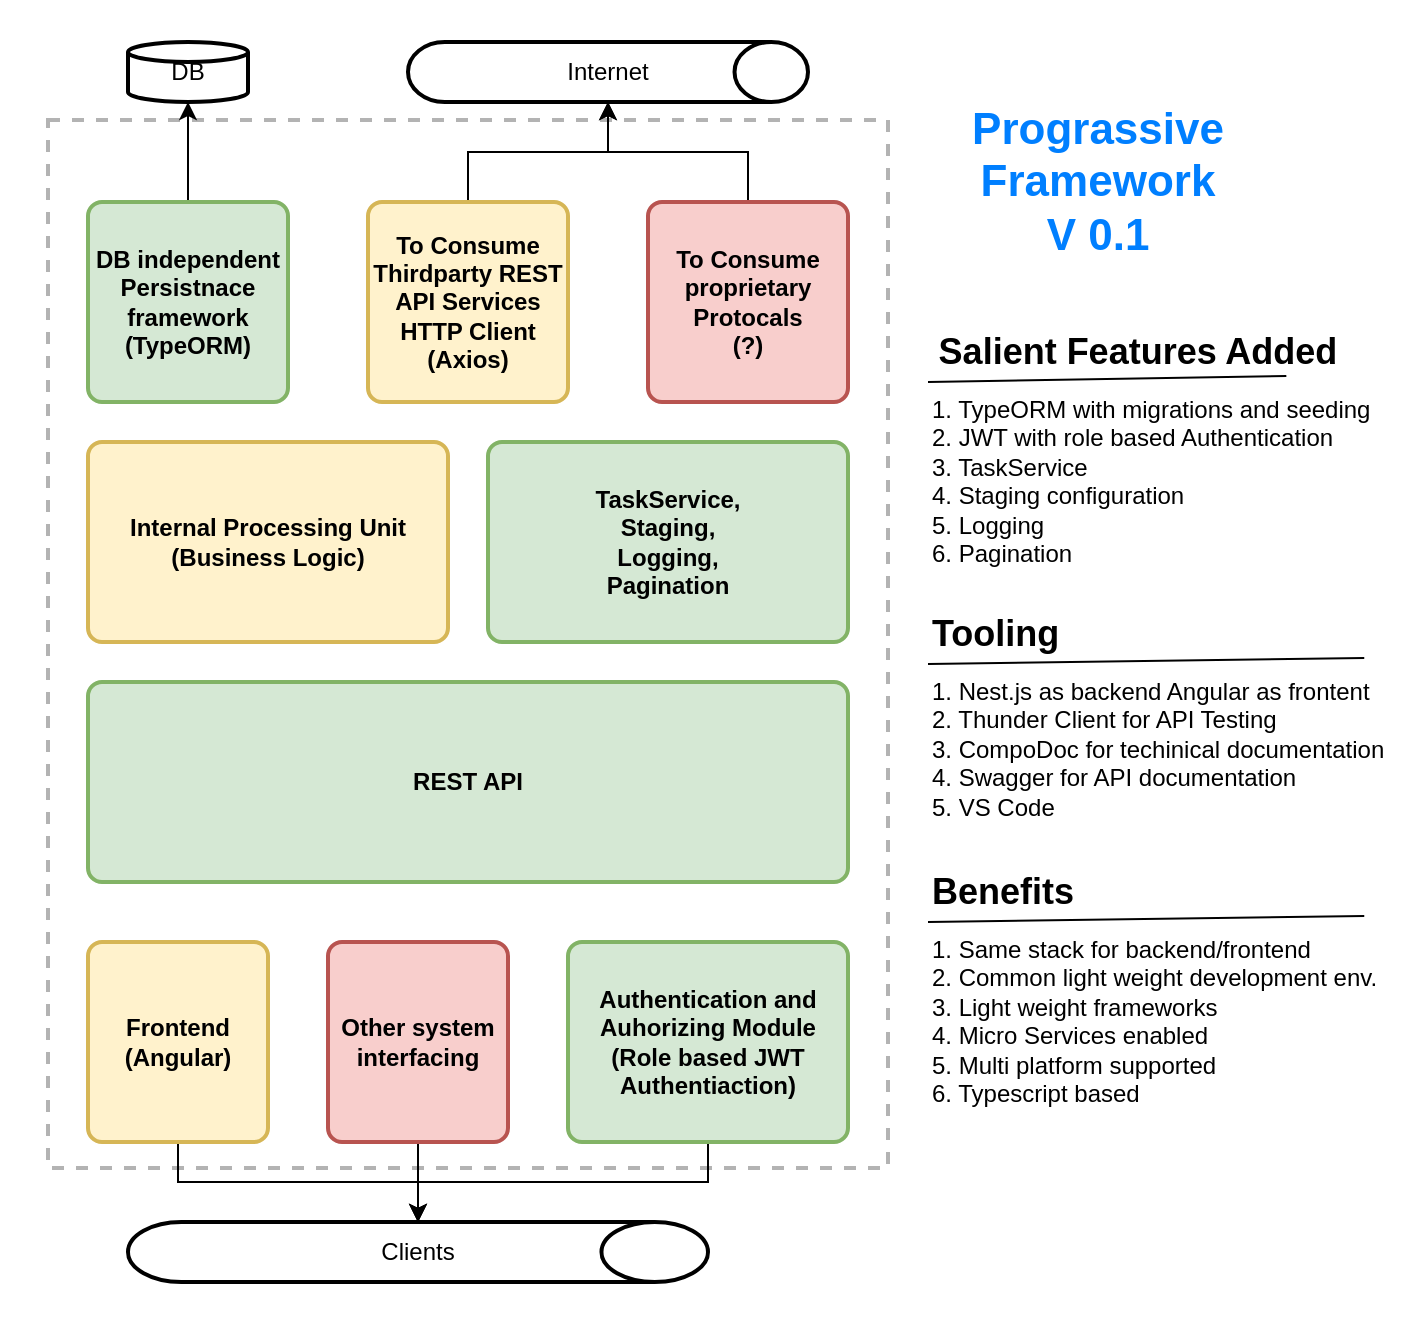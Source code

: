<mxfile version="19.0.3" type="device"><diagram id="MYP_A8axW2vm-Umk_SND" name="Page-1"><mxGraphModel dx="1102" dy="1025" grid="1" gridSize="10" guides="1" tooltips="1" connect="1" arrows="1" fold="1" page="1" pageScale="1" pageWidth="850" pageHeight="1100" math="0" shadow="0"><root><mxCell id="0"/><mxCell id="1" parent="0"/><mxCell id="Ke_5S8NjF-hc2ilUpkm7-46" value="" style="rounded=0;whiteSpace=wrap;html=1;dashed=1;fontSize=22;fontColor=#007FFF;strokeColor=#FFFFFF;strokeWidth=2;" vertex="1" parent="1"><mxGeometry x="67" y="340" width="710" height="660" as="geometry"/></mxCell><mxCell id="Ke_5S8NjF-hc2ilUpkm7-12" value="" style="rounded=0;whiteSpace=wrap;html=1;dashed=1;strokeWidth=2;strokeColor=#B3B3B3;" vertex="1" parent="1"><mxGeometry x="90" y="399" width="420" height="524" as="geometry"/></mxCell><mxCell id="Ke_5S8NjF-hc2ilUpkm7-14" value="" style="edgeStyle=orthogonalEdgeStyle;rounded=0;orthogonalLoop=1;jettySize=auto;html=1;" edge="1" parent="1" source="Ke_5S8NjF-hc2ilUpkm7-1" target="Ke_5S8NjF-hc2ilUpkm7-6"><mxGeometry relative="1" as="geometry"/></mxCell><mxCell id="Ke_5S8NjF-hc2ilUpkm7-1" value="&lt;b&gt;DB independent Persistnace framework (TypeORM)&lt;/b&gt;" style="rounded=1;whiteSpace=wrap;html=1;absoluteArcSize=1;arcSize=14;strokeWidth=2;fillColor=#d5e8d4;strokeColor=#82b366;" vertex="1" parent="1"><mxGeometry x="110" y="440" width="100" height="100" as="geometry"/></mxCell><mxCell id="Ke_5S8NjF-hc2ilUpkm7-16" value="" style="edgeStyle=orthogonalEdgeStyle;rounded=0;orthogonalLoop=1;jettySize=auto;html=1;" edge="1" parent="1" source="Ke_5S8NjF-hc2ilUpkm7-2" target="Ke_5S8NjF-hc2ilUpkm7-11"><mxGeometry relative="1" as="geometry"/></mxCell><mxCell id="Ke_5S8NjF-hc2ilUpkm7-2" value="&lt;b&gt;To Consume Thirdparty REST API Services&lt;br&gt;HTTP Client&lt;br&gt;(Axios)&lt;br&gt;&lt;/b&gt;" style="rounded=1;whiteSpace=wrap;html=1;absoluteArcSize=1;arcSize=14;strokeWidth=2;fillColor=#fff2cc;strokeColor=#d6b656;" vertex="1" parent="1"><mxGeometry x="250" y="440" width="100" height="100" as="geometry"/></mxCell><mxCell id="Ke_5S8NjF-hc2ilUpkm7-17" value="" style="edgeStyle=orthogonalEdgeStyle;rounded=0;orthogonalLoop=1;jettySize=auto;html=1;" edge="1" parent="1" source="Ke_5S8NjF-hc2ilUpkm7-3" target="Ke_5S8NjF-hc2ilUpkm7-11"><mxGeometry relative="1" as="geometry"/></mxCell><mxCell id="Ke_5S8NjF-hc2ilUpkm7-3" value="&lt;b&gt;To Consume proprietary &lt;br&gt;Protocals&lt;/b&gt;&lt;br&gt;&lt;b&gt;(?)&lt;/b&gt;" style="rounded=1;whiteSpace=wrap;html=1;absoluteArcSize=1;arcSize=14;strokeWidth=2;fillColor=#f8cecc;strokeColor=#b85450;" vertex="1" parent="1"><mxGeometry x="390" y="440" width="100" height="100" as="geometry"/></mxCell><mxCell id="Ke_5S8NjF-hc2ilUpkm7-31" value="" style="edgeStyle=orthogonalEdgeStyle;rounded=0;orthogonalLoop=1;jettySize=auto;html=1;fontSize=22;fontColor=#007FFF;" edge="1" parent="1" source="Ke_5S8NjF-hc2ilUpkm7-4" target="Ke_5S8NjF-hc2ilUpkm7-28"><mxGeometry relative="1" as="geometry"/></mxCell><mxCell id="Ke_5S8NjF-hc2ilUpkm7-4" value="&lt;b&gt;Authentication and Auhorizing Module&lt;br&gt;(Role based JWT Authentiaction)&lt;br&gt;&lt;/b&gt;" style="rounded=1;whiteSpace=wrap;html=1;absoluteArcSize=1;arcSize=14;strokeWidth=2;fillColor=#d5e8d4;strokeColor=#82b366;" vertex="1" parent="1"><mxGeometry x="350" y="810" width="140" height="100" as="geometry"/></mxCell><mxCell id="Ke_5S8NjF-hc2ilUpkm7-5" value="&lt;b&gt;REST API&lt;br&gt;&lt;/b&gt;" style="rounded=1;whiteSpace=wrap;html=1;absoluteArcSize=1;arcSize=14;strokeWidth=2;fillColor=#d5e8d4;strokeColor=#82b366;" vertex="1" parent="1"><mxGeometry x="110" y="680" width="380" height="100" as="geometry"/></mxCell><mxCell id="Ke_5S8NjF-hc2ilUpkm7-6" value="DB" style="strokeWidth=2;html=1;shape=mxgraph.flowchart.database;whiteSpace=wrap;" vertex="1" parent="1"><mxGeometry x="130" y="360" width="60" height="30" as="geometry"/></mxCell><mxCell id="Ke_5S8NjF-hc2ilUpkm7-11" value="Internet" style="strokeWidth=2;html=1;shape=mxgraph.flowchart.direct_data;whiteSpace=wrap;" vertex="1" parent="1"><mxGeometry x="270" y="360" width="200" height="30" as="geometry"/></mxCell><mxCell id="Ke_5S8NjF-hc2ilUpkm7-15" value="&lt;b&gt;Internal Processing Unit&lt;br&gt;(Business Logic)&lt;br&gt;&lt;/b&gt;" style="rounded=1;whiteSpace=wrap;html=1;absoluteArcSize=1;arcSize=14;strokeWidth=2;fillColor=#fff2cc;strokeColor=#d6b656;" vertex="1" parent="1"><mxGeometry x="110" y="560" width="180" height="100" as="geometry"/></mxCell><mxCell id="Ke_5S8NjF-hc2ilUpkm7-29" value="" style="edgeStyle=orthogonalEdgeStyle;rounded=0;orthogonalLoop=1;jettySize=auto;html=1;fontSize=22;fontColor=#007FFF;" edge="1" parent="1" source="Ke_5S8NjF-hc2ilUpkm7-18" target="Ke_5S8NjF-hc2ilUpkm7-28"><mxGeometry relative="1" as="geometry"/></mxCell><mxCell id="Ke_5S8NjF-hc2ilUpkm7-18" value="&lt;b&gt;Frontend&lt;br&gt;(Angular)&lt;br&gt;&lt;/b&gt;" style="rounded=1;whiteSpace=wrap;html=1;absoluteArcSize=1;arcSize=14;strokeWidth=2;fillColor=#fff2cc;strokeColor=#d6b656;" vertex="1" parent="1"><mxGeometry x="110" y="810" width="90" height="100" as="geometry"/></mxCell><mxCell id="Ke_5S8NjF-hc2ilUpkm7-30" value="" style="edgeStyle=orthogonalEdgeStyle;rounded=0;orthogonalLoop=1;jettySize=auto;html=1;fontSize=22;fontColor=#007FFF;" edge="1" parent="1" source="Ke_5S8NjF-hc2ilUpkm7-20" target="Ke_5S8NjF-hc2ilUpkm7-28"><mxGeometry relative="1" as="geometry"/></mxCell><mxCell id="Ke_5S8NjF-hc2ilUpkm7-20" value="&lt;b&gt;Other system interfacing&lt;br&gt;&lt;/b&gt;" style="rounded=1;whiteSpace=wrap;html=1;absoluteArcSize=1;arcSize=14;strokeWidth=2;fillColor=#f8cecc;strokeColor=#b85450;" vertex="1" parent="1"><mxGeometry x="230" y="810" width="90" height="100" as="geometry"/></mxCell><mxCell id="Ke_5S8NjF-hc2ilUpkm7-27" value="&lt;font color=&quot;#007fff&quot; style=&quot;font-size: 22px;&quot;&gt;&lt;b style=&quot;&quot;&gt;Prograssive Framework&lt;br&gt;V 0.1&lt;br&gt;&lt;/b&gt;&lt;/font&gt;" style="text;html=1;align=center;verticalAlign=middle;whiteSpace=wrap;rounded=0;dashed=1;fontSize=12;" vertex="1" parent="1"><mxGeometry x="510" y="420" width="210" height="20" as="geometry"/></mxCell><mxCell id="Ke_5S8NjF-hc2ilUpkm7-28" value="Clients" style="strokeWidth=2;html=1;shape=mxgraph.flowchart.direct_data;whiteSpace=wrap;" vertex="1" parent="1"><mxGeometry x="130" y="950" width="290" height="30" as="geometry"/></mxCell><mxCell id="Ke_5S8NjF-hc2ilUpkm7-35" value="&lt;b&gt;TaskService, &lt;br&gt;Staging, &lt;br&gt;Logging, &lt;br&gt;Pagination&lt;br&gt;&lt;/b&gt;" style="rounded=1;whiteSpace=wrap;html=1;absoluteArcSize=1;arcSize=14;strokeWidth=2;fillColor=#d5e8d4;strokeColor=#82b366;" vertex="1" parent="1"><mxGeometry x="310" y="560" width="180" height="100" as="geometry"/></mxCell><mxCell id="Ke_5S8NjF-hc2ilUpkm7-36" value="&lt;b&gt;&lt;font style=&quot;font-size: 18px;&quot;&gt;Salient Features Added&lt;/font&gt;&lt;/b&gt;" style="text;html=1;strokeColor=none;fillColor=none;align=center;verticalAlign=middle;whiteSpace=wrap;rounded=0;" vertex="1" parent="1"><mxGeometry x="530" y="500" width="210" height="30" as="geometry"/></mxCell><mxCell id="Ke_5S8NjF-hc2ilUpkm7-37" value="&lt;b&gt;&lt;font style=&quot;font-size: 18px;&quot;&gt;Tooling&lt;/font&gt;&lt;/b&gt;" style="text;html=1;strokeColor=none;fillColor=none;align=left;verticalAlign=middle;whiteSpace=wrap;rounded=0;" vertex="1" parent="1"><mxGeometry x="530" y="641" width="210" height="30" as="geometry"/></mxCell><mxCell id="Ke_5S8NjF-hc2ilUpkm7-38" value="" style="endArrow=none;html=1;rounded=0;fontSize=12;entryX=0.779;entryY=-0.023;entryDx=0;entryDy=0;entryPerimeter=0;" edge="1" target="Ke_5S8NjF-hc2ilUpkm7-44" parent="1"><mxGeometry width="50" height="50" relative="1" as="geometry"><mxPoint x="530" y="530" as="sourcePoint"/><mxPoint x="580" y="480" as="targetPoint"/></mxGeometry></mxCell><mxCell id="Ke_5S8NjF-hc2ilUpkm7-39" value="" style="endArrow=none;html=1;rounded=0;fontSize=12;entryX=0.779;entryY=-0.023;entryDx=0;entryDy=0;entryPerimeter=0;" edge="1" parent="1"><mxGeometry width="50" height="50" relative="1" as="geometry"><mxPoint x="530" y="671" as="sourcePoint"/><mxPoint x="748.12" y="668.01" as="targetPoint"/></mxGeometry></mxCell><mxCell id="Ke_5S8NjF-hc2ilUpkm7-40" value="&lt;b&gt;&lt;font style=&quot;font-size: 18px;&quot;&gt;Benefits&lt;/font&gt;&lt;/b&gt;" style="text;html=1;strokeColor=none;fillColor=none;align=left;verticalAlign=middle;whiteSpace=wrap;rounded=0;" vertex="1" parent="1"><mxGeometry x="530" y="770" width="210" height="30" as="geometry"/></mxCell><mxCell id="Ke_5S8NjF-hc2ilUpkm7-41" value="" style="endArrow=none;html=1;rounded=0;fontSize=12;entryX=0.779;entryY=-0.023;entryDx=0;entryDy=0;entryPerimeter=0;" edge="1" parent="1"><mxGeometry width="50" height="50" relative="1" as="geometry"><mxPoint x="530" y="800" as="sourcePoint"/><mxPoint x="748.12" y="797.01" as="targetPoint"/></mxGeometry></mxCell><mxCell id="Ke_5S8NjF-hc2ilUpkm7-42" value="1. Same stack for backend/frontend&lt;br&gt;2. Common light weight development env.&lt;br&gt;3. Light weight frameworks&lt;br&gt;4. Micro Services enabled&lt;br&gt;5. Multi platform supported&lt;br&gt;6. Typescript based&amp;nbsp;" style="text;whiteSpace=wrap;html=1;fontSize=12;" vertex="1" parent="1"><mxGeometry x="530" y="800" width="230" height="120" as="geometry"/></mxCell><mxCell id="Ke_5S8NjF-hc2ilUpkm7-43" value="1. Nest.js as backend Angular as frontent&lt;br&gt;2. Thunder Client for API Testing&lt;br&gt;3. CompoDoc for techinical documentation&lt;br&gt;4. Swagger for API documentation&lt;br&gt;5. VS Code&lt;br&gt;" style="text;whiteSpace=wrap;html=1;fontSize=12;" vertex="1" parent="1"><mxGeometry x="530" y="671" width="230" height="80" as="geometry"/></mxCell><mxCell id="Ke_5S8NjF-hc2ilUpkm7-44" value="1. TypeORM with migrations and seeding&lt;br&gt;2. JWT with role based Authentication&lt;br&gt;3. TaskService&lt;br&gt;4. Staging configuration&lt;br&gt;5. Logging&lt;br&gt;6. Pagination" style="text;whiteSpace=wrap;html=1;fontSize=12;" vertex="1" parent="1"><mxGeometry x="530" y="530" width="230" height="130" as="geometry"/></mxCell></root></mxGraphModel></diagram></mxfile>